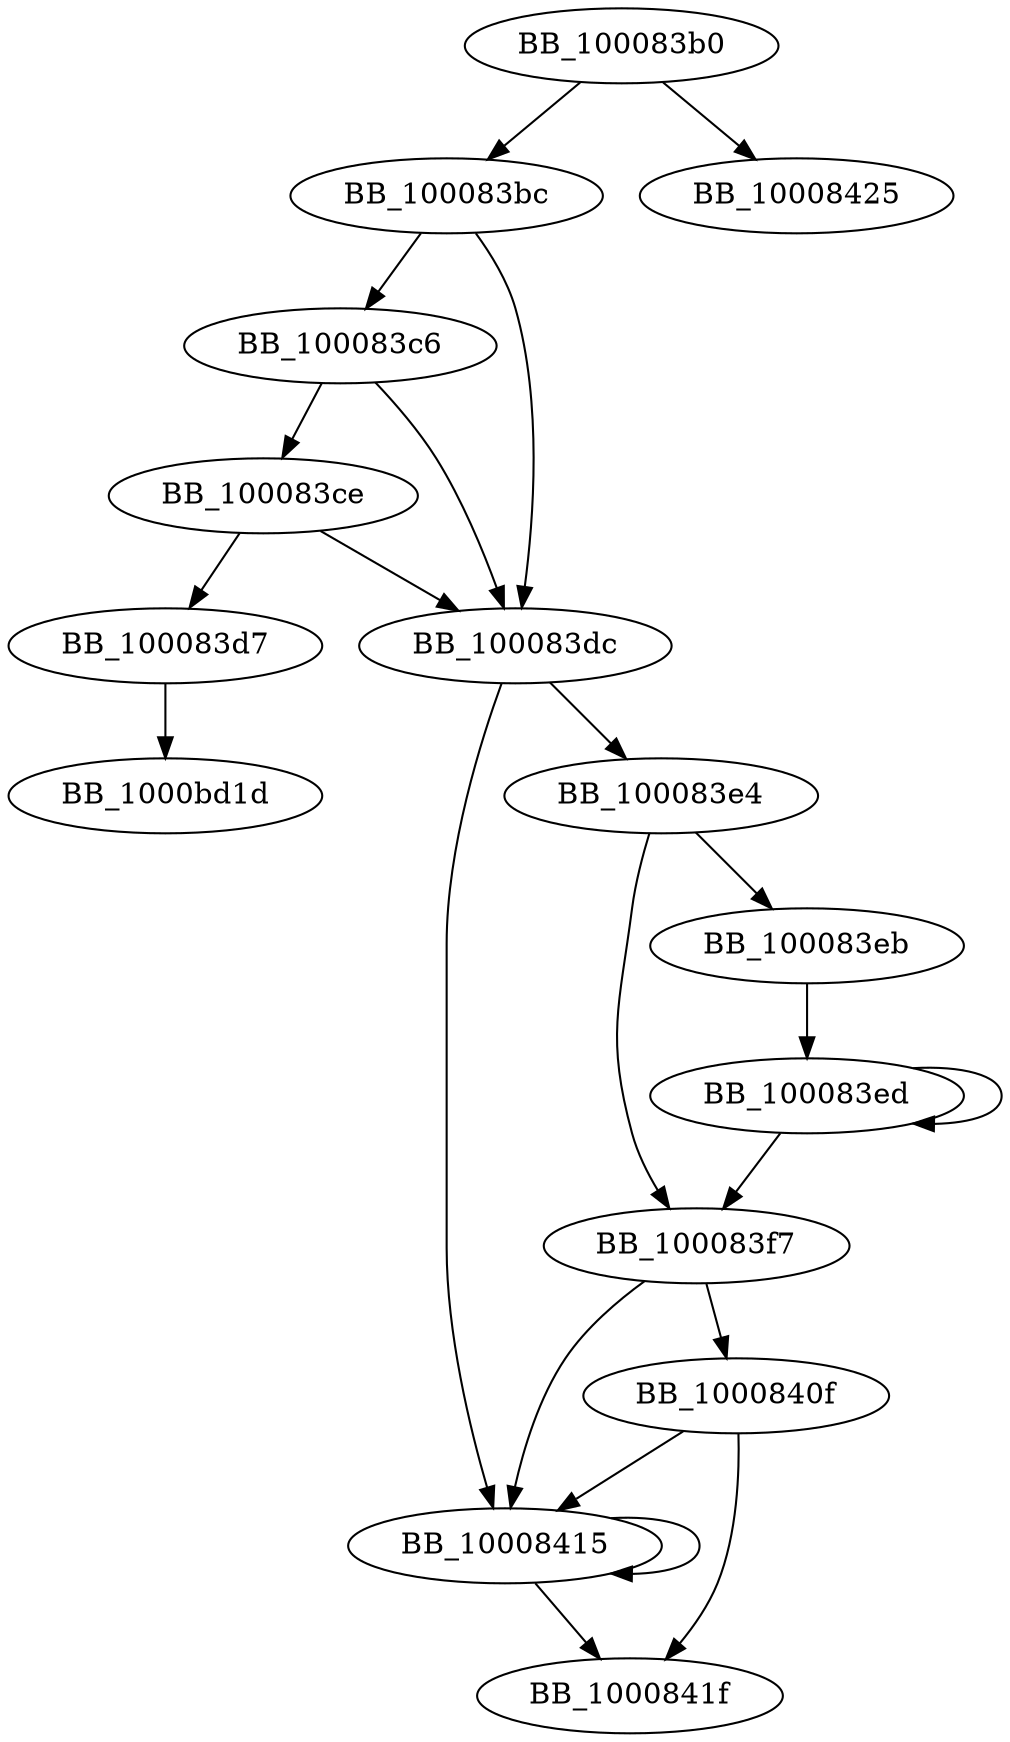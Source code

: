 DiGraph _memset{
BB_100083b0->BB_100083bc
BB_100083b0->BB_10008425
BB_100083bc->BB_100083c6
BB_100083bc->BB_100083dc
BB_100083c6->BB_100083ce
BB_100083c6->BB_100083dc
BB_100083ce->BB_100083d7
BB_100083ce->BB_100083dc
BB_100083d7->BB_1000bd1d
BB_100083dc->BB_100083e4
BB_100083dc->BB_10008415
BB_100083e4->BB_100083eb
BB_100083e4->BB_100083f7
BB_100083eb->BB_100083ed
BB_100083ed->BB_100083ed
BB_100083ed->BB_100083f7
BB_100083f7->BB_1000840f
BB_100083f7->BB_10008415
BB_1000840f->BB_10008415
BB_1000840f->BB_1000841f
BB_10008415->BB_10008415
BB_10008415->BB_1000841f
}
